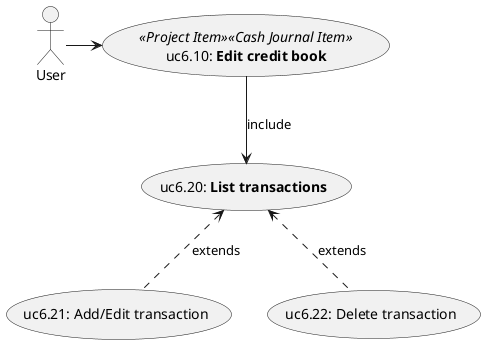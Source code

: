 
@startuml uc6_credit_book.png

   ' Manage credit book
   ' ------------------

   'left to right direction
   actor "User" as User

   (uc6.10: <b>Edit credit book</b>) as (uc6.10) << Project Item >>\n<< Cash Journal Item >>
   (uc6.20: <b>List transactions</b>) as (uc6.20)
   (uc6.21: Add/Edit transaction) as (uc6.21)
   (uc6.22: Delete transaction)   as (uc6.22)

   (uc6.10) --> (uc6.20) : include
   (uc6.20) <.. (uc6.21) : extends
   (uc6.20) <.. (uc6.22) : extends

   ' Associations
   ' ------------

   User     -> (uc6.10)

@enduml
